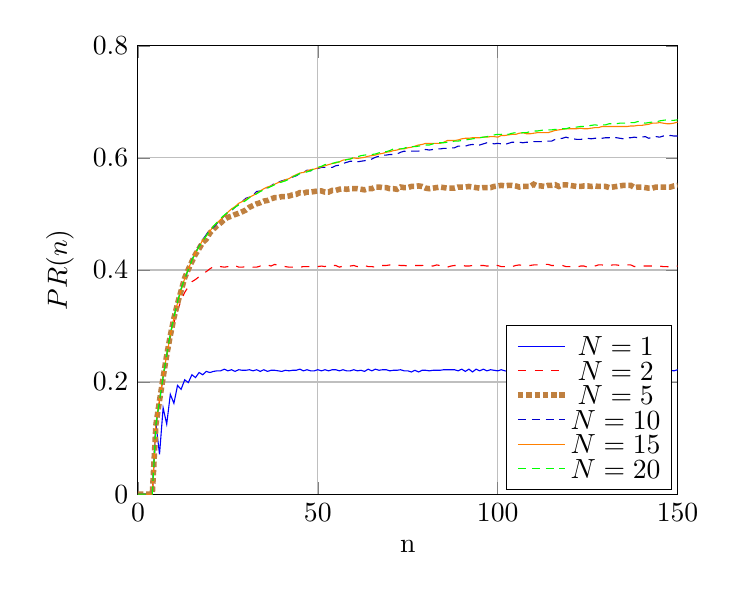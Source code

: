 \pgfplotsset{every axis legend/.append style={at={(0.99,0.01)},anchor=south east,
  shape=rectangle,fill=white,draw=black,
  inner xsep=3pt,inner ysep=3pt,nodes={inner sep=1pt,text depth=-0.05em}
 }
}
\begin{tikzpicture}
  \begin{axis}[
    xlabel=n,ylabel=$PR(n)$,xmin=0,xmax=150,
    ymin=0,ymax=0.8,grid=major,xtick={0, 50, 100, 150}]
    \addplot[blue,mark=none]  coordinates {
    (0,0)
    (1,0.0)
(2,0.0)
(3,0.0)
(4,0.0)
(5,0.126)
(6,0.071)
(7,0.154)
(8,0.125)
(9,0.178)
(10,0.162)
(11,0.194)
(12,0.187)
(13,0.204)
(14,0.199)
(15,0.213)
(16,0.208)
(17,0.217)
(18,0.213)
(19,0.219)
(20,0.217)
(21,0.219)
(22,0.22)
(23,0.22)
(24,0.223)
(25,0.22)
(26,0.222)
(27,0.219)
(28,0.222)
(29,0.221)
(30,0.221)
(31,0.222)
(32,0.22)
(33,0.222)
(34,0.219)
(35,0.222)
(36,0.219)
(37,0.221)
(38,0.221)
(39,0.22)
(40,0.219)
(41,0.221)
(42,0.22)
(43,0.221)
(44,0.221)
(45,0.223)
(46,0.22)
(47,0.222)
(48,0.22)
(49,0.22)
(50,0.222)
(51,0.22)
(52,0.222)
(53,0.22)
(54,0.222)
(55,0.222)
(56,0.22)
(57,0.222)
(58,0.22)
(59,0.22)
(60,0.222)
(61,0.22)
(62,0.221)
(63,0.219)
(64,0.223)
(65,0.22)
(66,0.223)
(67,0.221)
(68,0.222)
(69,0.222)
(70,0.22)
(71,0.221)
(72,0.221)
(73,0.222)
(74,0.22)
(75,0.22)
(76,0.218)
(77,0.221)
(78,0.218)
(79,0.221)
(80,0.221)
(81,0.22)
(82,0.221)
(83,0.221)
(84,0.221)
(85,0.222)
(86,0.222)
(87,0.222)
(88,0.222)
(89,0.22)
(90,0.223)
(91,0.219)
(92,0.223)
(93,0.218)
(94,0.223)
(95,0.22)
(96,0.223)
(97,0.22)
(98,0.222)
(99,0.221)
(100,0.22)
(101,0.222)
(102,0.22)
(103,0.219)
(104,0.219)
(105,0.219)
(106,0.22)
(107,0.22)
(108,0.22)
(109,0.221)
(110,0.219)
(111,0.222)
(112,0.221)
(113,0.224)
(114,0.22)
(115,0.224)
(116,0.218)
(117,0.22)
(118,0.22)
(119,0.22)
(120,0.222)
(121,0.221)
(122,0.222)
(123,0.22)
(124,0.223)
(125,0.22)
(126,0.222)
(127,0.221)
(128,0.222)
(129,0.219)
(130,0.222)
(131,0.219)
(132,0.221)
(133,0.221)
(134,0.22)
(135,0.221)
(136,0.219)
(137,0.22)
(138,0.221)
(139,0.221)
(140,0.22)
(141,0.221)
(142,0.22)
(143,0.221)
(144,0.219)
(145,0.22)
(146,0.221)
(147,0.221)
(148,0.221)
(149,0.22)
(150,0.222)
    };
    \addplot[red,mark=none,dashed]  coordinates {
    (0,0)
    (1,0.0)
(2,0.0)
(3,0.0)
(4,0.0)
(5,0.124)
(6,0.166)
(7,0.207)
(8,0.245)
(9,0.28)
(10,0.306)
(11,0.327)
(12,0.346)
(13,0.36)
(14,0.37)
(15,0.379)
(16,0.383)
(17,0.388)
(18,0.393)
(19,0.397)
(20,0.402)
(21,0.406)
(22,0.405)
(23,0.406)
(24,0.405)
(25,0.406)
(26,0.406)
(27,0.408)
(28,0.405)
(29,0.405)
(30,0.406)
(31,0.406)
(32,0.405)
(33,0.405)
(34,0.407)
(35,0.407)
(36,0.409)
(37,0.407)
(38,0.41)
(39,0.408)
(40,0.407)
(41,0.406)
(42,0.405)
(43,0.405)
(44,0.405)
(45,0.405)
(46,0.406)
(47,0.406)
(48,0.406)
(49,0.406)
(50,0.406)
(51,0.407)
(52,0.406)
(53,0.409)
(54,0.408)
(55,0.408)
(56,0.405)
(57,0.407)
(58,0.406)
(59,0.407)
(60,0.408)
(61,0.406)
(62,0.408)
(63,0.408)
(64,0.406)
(65,0.406)
(66,0.405)
(67,0.408)
(68,0.408)
(69,0.408)
(70,0.409)
(71,0.408)
(72,0.409)
(73,0.408)
(74,0.408)
(75,0.407)
(76,0.408)
(77,0.408)
(78,0.408)
(79,0.408)
(80,0.409)
(81,0.408)
(82,0.407)
(83,0.409)
(84,0.408)
(85,0.406)
(86,0.405)
(87,0.407)
(88,0.408)
(89,0.408)
(90,0.409)
(91,0.407)
(92,0.407)
(93,0.408)
(94,0.407)
(95,0.408)
(96,0.408)
(97,0.407)
(98,0.407)
(99,0.409)
(100,0.408)
(101,0.406)
(102,0.406)
(103,0.407)
(104,0.406)
(105,0.408)
(106,0.409)
(107,0.408)
(108,0.408)
(109,0.408)
(110,0.409)
(111,0.409)
(112,0.409)
(113,0.41)
(114,0.41)
(115,0.408)
(116,0.408)
(117,0.408)
(118,0.408)
(119,0.406)
(120,0.406)
(121,0.406)
(122,0.405)
(123,0.407)
(124,0.407)
(125,0.405)
(126,0.407)
(127,0.407)
(128,0.409)
(129,0.409)
(130,0.407)
(131,0.408)
(132,0.409)
(133,0.409)
(134,0.408)
(135,0.409)
(136,0.409)
(137,0.409)
(138,0.406)
(139,0.407)
(140,0.407)
(141,0.407)
(142,0.407)
(143,0.407)
(144,0.407)
(145,0.407)
(146,0.406)
(147,0.406)
(148,0.405)
(149,0.406)
(150,0.407)
    };

    \addplot[brown,mark=none,densely dotted,line width=2pt]  coordinates {
    (0,0)
    (1,0.0)
(2,0.0)
(3,0.0)
(4,0.0)
(5,0.124)
(6,0.167)
(7,0.208)
(8,0.248)
(9,0.283)
(10,0.314)
(11,0.34)
(12,0.363)
(13,0.386)
(14,0.401)
(15,0.415)
(16,0.428)
(17,0.438)
(18,0.449)
(19,0.455)
(20,0.466)
(21,0.473)
(22,0.479)
(23,0.484)
(24,0.49)
(25,0.494)
(26,0.496)
(27,0.499)
(28,0.501)
(29,0.504)
(30,0.507)
(31,0.512)
(32,0.515)
(33,0.518)
(34,0.52)
(35,0.523)
(36,0.524)
(37,0.527)
(38,0.529)
(39,0.529)
(40,0.531)
(41,0.531)
(42,0.532)
(43,0.534)
(44,0.535)
(45,0.538)
(46,0.537)
(47,0.539)
(48,0.539)
(49,0.54)
(50,0.541)
(51,0.541)
(52,0.539)
(53,0.539)
(54,0.542)
(55,0.542)
(56,0.544)
(57,0.545)
(58,0.544)
(59,0.545)
(60,0.545)
(61,0.545)
(62,0.544)
(63,0.543)
(64,0.545)
(65,0.545)
(66,0.548)
(67,0.548)
(68,0.547)
(69,0.547)
(70,0.545)
(71,0.545)
(72,0.544)
(73,0.548)
(74,0.547)
(75,0.547)
(76,0.549)
(77,0.549)
(78,0.55)
(79,0.549)
(80,0.546)
(81,0.545)
(82,0.546)
(83,0.547)
(84,0.548)
(85,0.547)
(86,0.546)
(87,0.546)
(88,0.546)
(89,0.548)
(90,0.548)
(91,0.548)
(92,0.549)
(93,0.548)
(94,0.547)
(95,0.546)
(96,0.547)
(97,0.547)
(98,0.547)
(99,0.549)
(100,0.55)
(101,0.551)
(102,0.55)
(103,0.551)
(104,0.551)
(105,0.55)
(106,0.548)
(107,0.549)
(108,0.549)
(109,0.549)
(110,0.553)
(111,0.55)
(112,0.55)
(113,0.549)
(114,0.551)
(115,0.551)
(116,0.552)
(117,0.549)
(118,0.552)
(119,0.552)
(120,0.551)
(121,0.55)
(122,0.549)
(123,0.549)
(124,0.55)
(125,0.55)
(126,0.549)
(127,0.55)
(128,0.549)
(129,0.549)
(130,0.549)
(131,0.547)
(132,0.548)
(133,0.549)
(134,0.55)
(135,0.551)
(136,0.551)
(137,0.551)
(138,0.547)
(139,0.548)
(140,0.548)
(141,0.547)
(142,0.546)
(143,0.546)
(144,0.548)
(145,0.548)
(146,0.548)
(147,0.548)
(148,0.548)
(149,0.55)
(150,0.551)
    };

    \addplot[blue!80!black,mark=none,densely dashed]  coordinates {
    (0,0)
    (1,0.0)
(2,0.0)
(3,0.0)
(4,0.0)
(5,0.124)
(6,0.166)
(7,0.209)
(8,0.248)
(9,0.285)
(10,0.316)
(11,0.342)
(12,0.366)
(13,0.384)
(14,0.401)
(15,0.418)
(16,0.431)
(17,0.443)
(18,0.454)
(19,0.463)
(20,0.471)
(21,0.476)
(22,0.483)
(23,0.49)
(24,0.496)
(25,0.503)
(26,0.506)
(27,0.512)
(28,0.517)
(29,0.522)
(30,0.528)
(31,0.53)
(32,0.534)
(33,0.54)
(34,0.541)
(35,0.544)
(36,0.547)
(37,0.55)
(38,0.555)
(39,0.557)
(40,0.559)
(41,0.561)
(42,0.563)
(43,0.566)
(44,0.568)
(45,0.572)
(46,0.574)
(47,0.578)
(48,0.577)
(49,0.579)
(50,0.581)
(51,0.583)
(52,0.583)
(53,0.583)
(54,0.583)
(55,0.586)
(56,0.587)
(57,0.59)
(58,0.592)
(59,0.594)
(60,0.594)
(61,0.593)
(62,0.594)
(63,0.595)
(64,0.596)
(65,0.598)
(66,0.601)
(67,0.603)
(68,0.605)
(69,0.605)
(70,0.606)
(71,0.606)
(72,0.607)
(73,0.61)
(74,0.612)
(75,0.611)
(76,0.612)
(77,0.612)
(78,0.612)
(79,0.614)
(80,0.615)
(81,0.614)
(82,0.615)
(83,0.616)
(84,0.616)
(85,0.617)
(86,0.617)
(87,0.618)
(88,0.618)
(89,0.621)
(90,0.621)
(91,0.621)
(92,0.623)
(93,0.624)
(94,0.623)
(95,0.623)
(96,0.625)
(97,0.627)
(98,0.627)
(99,0.625)
(100,0.626)
(101,0.625)
(102,0.624)
(103,0.626)
(104,0.628)
(105,0.628)
(106,0.628)
(107,0.627)
(108,0.628)
(109,0.628)
(110,0.629)
(111,0.629)
(112,0.629)
(113,0.63)
(114,0.63)
(115,0.63)
(116,0.633)
(117,0.634)
(118,0.635)
(119,0.637)
(120,0.635)
(121,0.634)
(122,0.633)
(123,0.633)
(124,0.634)
(125,0.635)
(126,0.634)
(127,0.635)
(128,0.635)
(129,0.635)
(130,0.636)
(131,0.636)
(132,0.637)
(133,0.636)
(134,0.635)
(135,0.634)
(136,0.636)
(137,0.636)
(138,0.637)
(139,0.636)
(140,0.637)
(141,0.638)
(142,0.635)
(143,0.637)
(144,0.638)
(145,0.637)
(146,0.639)
(147,0.639)
(148,0.64)
(149,0.639)
(150,0.639)
    };

    \addplot[orange,mark=none]  coordinates {
      (0,0)
      (1,0.0)
(2,0.0)
(3,0.0)
(4,0.0)
(5,0.125)
(6,0.169)
(7,0.211)
(8,0.248)
(9,0.283)
(10,0.315)
(11,0.341)
(12,0.364)
(13,0.385)
(14,0.402)
(15,0.417)
(16,0.431)
(17,0.442)
(18,0.453)
(19,0.461)
(20,0.469)
(21,0.478)
(22,0.484)
(23,0.49)
(24,0.496)
(25,0.503)
(26,0.509)
(27,0.513)
(28,0.519)
(29,0.522)
(30,0.526)
(31,0.53)
(32,0.533)
(33,0.537)
(34,0.541)
(35,0.545)
(36,0.548)
(37,0.55)
(38,0.553)
(39,0.556)
(40,0.558)
(41,0.561)
(42,0.563)
(43,0.567)
(44,0.57)
(45,0.573)
(46,0.574)
(47,0.577)
(48,0.579)
(49,0.58)
(50,0.582)
(51,0.584)
(52,0.586)
(53,0.588)
(54,0.59)
(55,0.591)
(56,0.593)
(57,0.596)
(58,0.597)
(59,0.598)
(60,0.6)
(61,0.599)
(62,0.6)
(63,0.601)
(64,0.603)
(65,0.604)
(66,0.605)
(67,0.607)
(68,0.608)
(69,0.61)
(70,0.611)
(71,0.613)
(72,0.614)
(73,0.616)
(74,0.616)
(75,0.618)
(76,0.619)
(77,0.621)
(78,0.623)
(79,0.624)
(80,0.626)
(81,0.626)
(82,0.626)
(83,0.626)
(84,0.626)
(85,0.628)
(86,0.631)
(87,0.631)
(88,0.631)
(89,0.632)
(90,0.634)
(91,0.635)
(92,0.635)
(93,0.636)
(94,0.636)
(95,0.636)
(96,0.637)
(97,0.637)
(98,0.638)
(99,0.638)
(100,0.637)
(101,0.64)
(102,0.64)
(103,0.641)
(104,0.642)
(105,0.642)
(106,0.644)
(107,0.645)
(108,0.643)
(109,0.643)
(110,0.644)
(111,0.645)
(112,0.645)
(113,0.645)
(114,0.645)
(115,0.647)
(116,0.649)
(117,0.65)
(118,0.651)
(119,0.652)
(120,0.652)
(121,0.652)
(122,0.652)
(123,0.653)
(124,0.652)
(125,0.652)
(126,0.653)
(127,0.654)
(128,0.654)
(129,0.656)
(130,0.656)
(131,0.656)
(132,0.656)
(133,0.656)
(134,0.656)
(135,0.656)
(136,0.656)
(137,0.657)
(138,0.657)
(139,0.658)
(140,0.658)
(141,0.659)
(142,0.66)
(143,0.662)
(144,0.662)
(145,0.663)
(146,0.662)
(147,0.661)
(148,0.661)
(149,0.662)
(150,0.664)
      };

      \addplot[green,mark=none,densely dashed]  coordinates {
      (0,0)
(1,0.0)
(2,0.0)
(3,0.0)
(4,0.0)
(5,0.125)
(6,0.167)
(7,0.21)
(8,0.249)
(9,0.285)
(10,0.316)
(11,0.343)
(12,0.366)
(13,0.385)
(14,0.401)
(15,0.417)
(16,0.43)
(17,0.442)
(18,0.451)
(19,0.461)
(20,0.47)
(21,0.478)
(22,0.485)
(23,0.492)
(24,0.498)
(25,0.503)
(26,0.507)
(27,0.512)
(28,0.516)
(29,0.52)
(30,0.524)
(31,0.529)
(32,0.532)
(33,0.536)
(34,0.54)
(35,0.543)
(36,0.546)
(37,0.549)
(38,0.552)
(39,0.555)
(40,0.557)
(41,0.559)
(42,0.562)
(43,0.566)
(44,0.569)
(45,0.572)
(46,0.573)
(47,0.575)
(48,0.577)
(49,0.581)
(50,0.583)
(51,0.585)
(52,0.588)
(53,0.589)
(54,0.59)
(55,0.592)
(56,0.593)
(57,0.594)
(58,0.597)
(59,0.598)
(60,0.601)
(61,0.602)
(62,0.604)
(63,0.605)
(64,0.606)
(65,0.606)
(66,0.607)
(67,0.609)
(68,0.611)
(69,0.611)
(70,0.613)
(71,0.616)
(72,0.616)
(73,0.616)
(74,0.617)
(75,0.62)
(76,0.62)
(77,0.62)
(78,0.621)
(79,0.622)
(80,0.623)
(81,0.623)
(82,0.625)
(83,0.627)
(84,0.627)
(85,0.627)
(86,0.628)
(87,0.628)
(88,0.63)
(89,0.63)
(90,0.631)
(91,0.632)
(92,0.633)
(93,0.634)
(94,0.635)
(95,0.636)
(96,0.637)
(97,0.638)
(98,0.639)
(99,0.641)
(100,0.642)
(101,0.642)
(102,0.643)
(103,0.642)
(104,0.644)
(105,0.645)
(106,0.644)
(107,0.645)
(108,0.645)
(109,0.647)
(110,0.648)
(111,0.648)
(112,0.649)
(113,0.65)
(114,0.65)
(115,0.65)
(116,0.651)
(117,0.651)
(118,0.652)
(119,0.652)
(120,0.654)
(121,0.655)
(122,0.655)
(123,0.656)
(124,0.656)
(125,0.657)
(126,0.658)
(127,0.659)
(128,0.658)
(129,0.659)
(130,0.659)
(131,0.661)
(132,0.661)
(133,0.661)
(134,0.662)
(135,0.662)
(136,0.662)
(137,0.663)
(138,0.663)
(139,0.665)
(140,0.663)
(141,0.662)
(142,0.663)
(143,0.664)
(144,0.664)
(145,0.666)
(146,0.667)
(147,0.668)
(148,0.667)
(149,0.667)
(150,0.668)
      };
      
    \legend{$N=1$,$N=2$,$N=5$,$N=10$,$N=15$,$N=20$}
  \end{axis}


\end{tikzpicture}